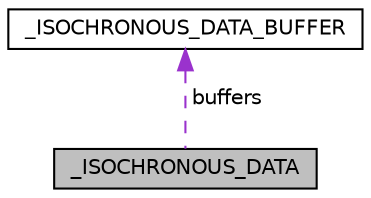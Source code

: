 digraph "_ISOCHRONOUS_DATA"
{
  edge [fontname="Helvetica",fontsize="10",labelfontname="Helvetica",labelfontsize="10"];
  node [fontname="Helvetica",fontsize="10",shape=record];
  Node1 [label="_ISOCHRONOUS_DATA",height=0.2,width=0.4,color="black", fillcolor="grey75", style="filled", fontcolor="black"];
  Node2 -> Node1 [dir="back",color="darkorchid3",fontsize="10",style="dashed",label=" buffers" ,fontname="Helvetica"];
  Node2 [label="_ISOCHRONOUS_DATA_BUFFER",height=0.2,width=0.4,color="black", fillcolor="white", style="filled",URL="$struct___i_s_o_c_h_r_o_n_o_u_s___d_a_t_a___b_u_f_f_e_r.html"];
}
